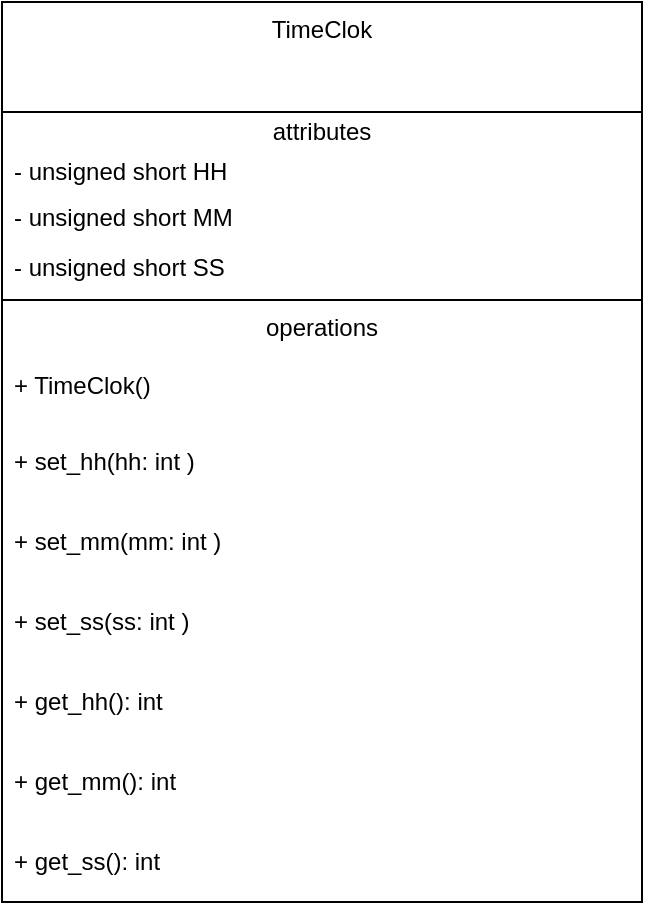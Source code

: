 <mxfile version="24.4.9" type="device">
  <diagram id="C5RBs43oDa-KdzZeNtuy" name="Page-1">
    <mxGraphModel dx="1434" dy="780" grid="1" gridSize="10" guides="1" tooltips="1" connect="1" arrows="1" fold="1" page="1" pageScale="1" pageWidth="827" pageHeight="1169" math="0" shadow="0">
      <root>
        <mxCell id="WIyWlLk6GJQsqaUBKTNV-0" />
        <mxCell id="WIyWlLk6GJQsqaUBKTNV-1" parent="WIyWlLk6GJQsqaUBKTNV-0" />
        <mxCell id="liRB1D8NYIdWes7peHr5-12" value="TimeClok" style="swimlane;fontStyle=0;align=center;verticalAlign=top;childLayout=stackLayout;horizontal=1;startSize=55;horizontalStack=0;resizeParent=1;resizeParentMax=0;resizeLast=0;collapsible=0;marginBottom=0;html=1;whiteSpace=wrap;" vertex="1" parent="WIyWlLk6GJQsqaUBKTNV-1">
          <mxGeometry x="240" y="110" width="320" height="450" as="geometry" />
        </mxCell>
        <mxCell id="liRB1D8NYIdWes7peHr5-13" value="attributes" style="text;html=1;strokeColor=none;fillColor=none;align=center;verticalAlign=middle;spacingLeft=4;spacingRight=4;overflow=hidden;rotatable=0;points=[[0,0.5],[1,0.5]];portConstraint=eastwest;whiteSpace=wrap;" vertex="1" parent="liRB1D8NYIdWes7peHr5-12">
          <mxGeometry y="55" width="320" height="20" as="geometry" />
        </mxCell>
        <mxCell id="liRB1D8NYIdWes7peHr5-14" value="- unsigned short HH" style="text;html=1;strokeColor=none;fillColor=none;align=left;verticalAlign=middle;spacingLeft=4;spacingRight=4;overflow=hidden;rotatable=0;points=[[0,0.5],[1,0.5]];portConstraint=eastwest;whiteSpace=wrap;" vertex="1" parent="liRB1D8NYIdWes7peHr5-12">
          <mxGeometry y="75" width="320" height="20" as="geometry" />
        </mxCell>
        <mxCell id="liRB1D8NYIdWes7peHr5-16" value="- unsigned short MM" style="text;html=1;strokeColor=none;fillColor=none;align=left;verticalAlign=middle;spacingLeft=4;spacingRight=4;overflow=hidden;rotatable=0;points=[[0,0.5],[1,0.5]];portConstraint=eastwest;whiteSpace=wrap;" vertex="1" parent="liRB1D8NYIdWes7peHr5-12">
          <mxGeometry y="95" width="320" height="25" as="geometry" />
        </mxCell>
        <mxCell id="liRB1D8NYIdWes7peHr5-32" value="- unsigned short SS" style="text;html=1;strokeColor=none;fillColor=none;align=left;verticalAlign=middle;spacingLeft=4;spacingRight=4;overflow=hidden;rotatable=0;points=[[0,0.5],[1,0.5]];portConstraint=eastwest;whiteSpace=wrap;" vertex="1" parent="liRB1D8NYIdWes7peHr5-12">
          <mxGeometry y="120" width="320" height="25" as="geometry" />
        </mxCell>
        <mxCell id="liRB1D8NYIdWes7peHr5-17" value="" style="line;strokeWidth=1;fillColor=none;align=left;verticalAlign=middle;spacingTop=-1;spacingLeft=3;spacingRight=3;rotatable=0;labelPosition=right;points=[];portConstraint=eastwest;" vertex="1" parent="liRB1D8NYIdWes7peHr5-12">
          <mxGeometry y="145" width="320" height="8" as="geometry" />
        </mxCell>
        <mxCell id="liRB1D8NYIdWes7peHr5-18" value="operations" style="text;html=1;strokeColor=none;fillColor=none;align=center;verticalAlign=middle;spacingLeft=4;spacingRight=4;overflow=hidden;rotatable=0;points=[[0,0.5],[1,0.5]];portConstraint=eastwest;whiteSpace=wrap;" vertex="1" parent="liRB1D8NYIdWes7peHr5-12">
          <mxGeometry y="153" width="320" height="20" as="geometry" />
        </mxCell>
        <mxCell id="liRB1D8NYIdWes7peHr5-19" value="+ TimeClok()" style="text;html=1;strokeColor=none;fillColor=none;align=left;verticalAlign=middle;spacingLeft=4;spacingRight=4;overflow=hidden;rotatable=0;points=[[0,0.5],[1,0.5]];portConstraint=eastwest;whiteSpace=wrap;" vertex="1" parent="liRB1D8NYIdWes7peHr5-12">
          <mxGeometry y="173" width="320" height="37" as="geometry" />
        </mxCell>
        <mxCell id="liRB1D8NYIdWes7peHr5-33" value="+ set_hh(hh: int&amp;nbsp;)" style="text;html=1;strokeColor=none;fillColor=none;align=left;verticalAlign=middle;spacingLeft=4;spacingRight=4;overflow=hidden;rotatable=0;points=[[0,0.5],[1,0.5]];portConstraint=eastwest;whiteSpace=wrap;" vertex="1" parent="liRB1D8NYIdWes7peHr5-12">
          <mxGeometry y="210" width="320" height="40" as="geometry" />
        </mxCell>
        <mxCell id="liRB1D8NYIdWes7peHr5-36" value="+ set_mm(mm: int&amp;nbsp;)" style="text;html=1;strokeColor=none;fillColor=none;align=left;verticalAlign=middle;spacingLeft=4;spacingRight=4;overflow=hidden;rotatable=0;points=[[0,0.5],[1,0.5]];portConstraint=eastwest;whiteSpace=wrap;" vertex="1" parent="liRB1D8NYIdWes7peHr5-12">
          <mxGeometry y="250" width="320" height="40" as="geometry" />
        </mxCell>
        <mxCell id="liRB1D8NYIdWes7peHr5-34" value="+ set_ss(ss: int&amp;nbsp;)" style="text;html=1;strokeColor=none;fillColor=none;align=left;verticalAlign=middle;spacingLeft=4;spacingRight=4;overflow=hidden;rotatable=0;points=[[0,0.5],[1,0.5]];portConstraint=eastwest;whiteSpace=wrap;" vertex="1" parent="liRB1D8NYIdWes7peHr5-12">
          <mxGeometry y="290" width="320" height="40" as="geometry" />
        </mxCell>
        <mxCell id="liRB1D8NYIdWes7peHr5-35" value="+ get_hh(): int&amp;nbsp;" style="text;html=1;strokeColor=none;fillColor=none;align=left;verticalAlign=middle;spacingLeft=4;spacingRight=4;overflow=hidden;rotatable=0;points=[[0,0.5],[1,0.5]];portConstraint=eastwest;whiteSpace=wrap;" vertex="1" parent="liRB1D8NYIdWes7peHr5-12">
          <mxGeometry y="330" width="320" height="40" as="geometry" />
        </mxCell>
        <mxCell id="liRB1D8NYIdWes7peHr5-37" value="+ get_mm(): int&amp;nbsp;" style="text;html=1;strokeColor=none;fillColor=none;align=left;verticalAlign=middle;spacingLeft=4;spacingRight=4;overflow=hidden;rotatable=0;points=[[0,0.5],[1,0.5]];portConstraint=eastwest;whiteSpace=wrap;" vertex="1" parent="liRB1D8NYIdWes7peHr5-12">
          <mxGeometry y="370" width="320" height="40" as="geometry" />
        </mxCell>
        <mxCell id="liRB1D8NYIdWes7peHr5-38" value="+ get_ss(): int&amp;nbsp;" style="text;html=1;strokeColor=none;fillColor=none;align=left;verticalAlign=middle;spacingLeft=4;spacingRight=4;overflow=hidden;rotatable=0;points=[[0,0.5],[1,0.5]];portConstraint=eastwest;whiteSpace=wrap;" vertex="1" parent="liRB1D8NYIdWes7peHr5-12">
          <mxGeometry y="410" width="320" height="40" as="geometry" />
        </mxCell>
      </root>
    </mxGraphModel>
  </diagram>
</mxfile>
